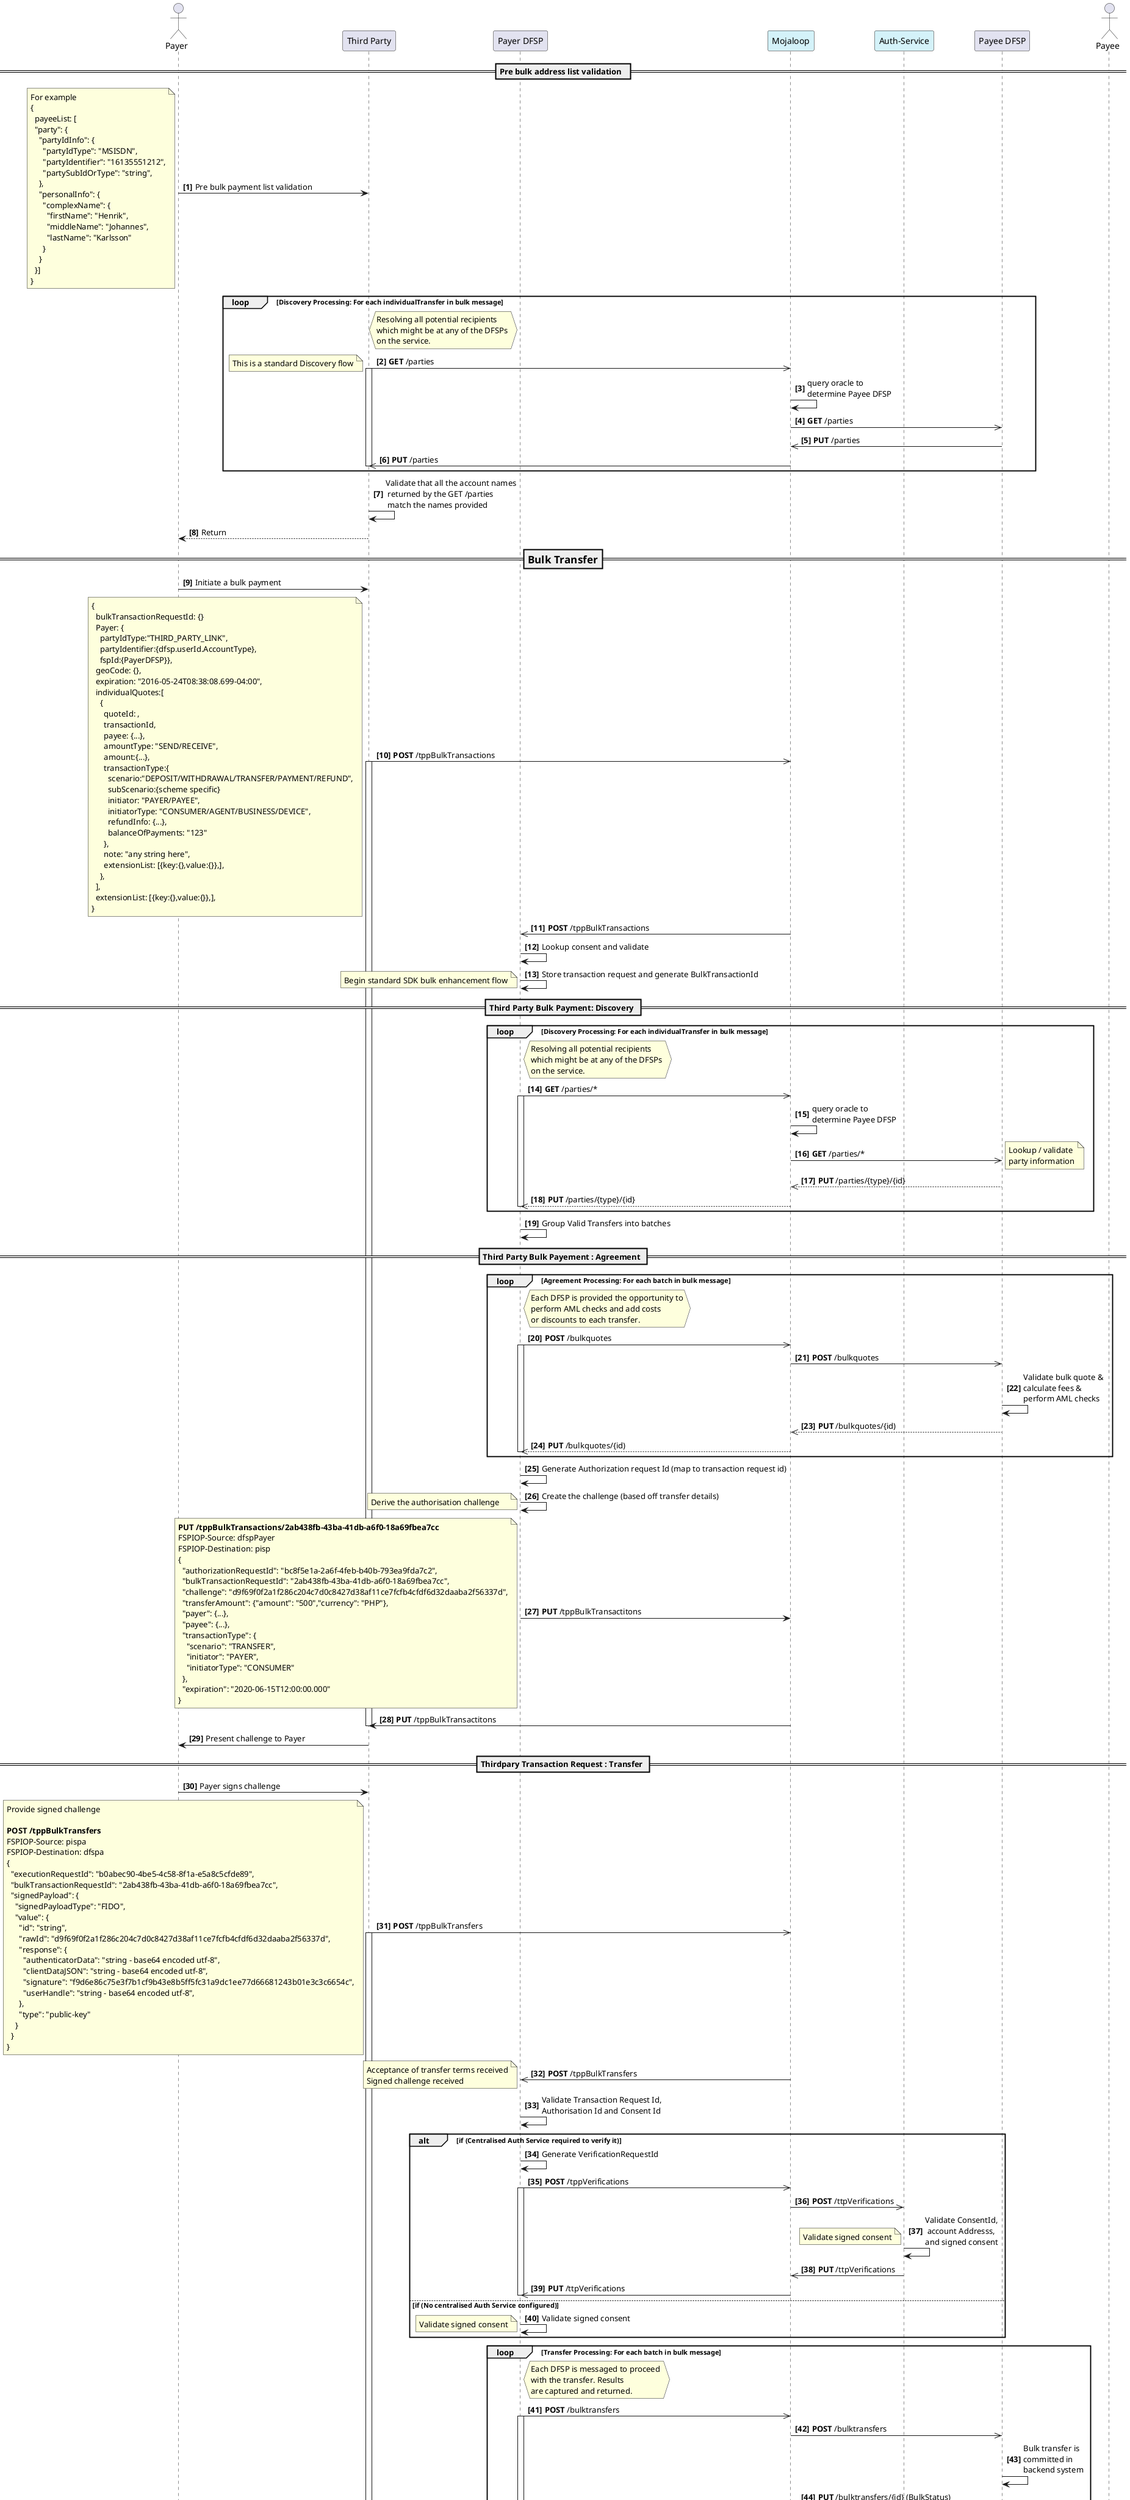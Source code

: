 @startuml
' Flows are based on the third pary API v2.0
footer Third Party Payment PISP API v2.0

actor "Payer" as Payer
participant "Third Party" as PISP
participant "Payer DFSP" as PayerDFSP
participant "Mojaloop" as Mojaloop  #d4f2f9
participant "Auth-Service" as Auth  #d4f2f9
participant "Payee DFSP" as PayeeDFSP
actor "Payee" as Payee
autonumber 1 "<b>[0]"


== Pre bulk address list validation  ==
Payer->PISP: Pre bulk payment list validation
note left
For example
{
  payeeList: [
  "party": {
    "partyIdInfo": {
      "partyIdType": "MSISDN",
      "partyIdentifier": "16135551212",
      "partySubIdOrType": "string",
    },
    "personalInfo": {
      "complexName": {
        "firstName": "Henrik",
        "middleName": "Johannes",
        "lastName": "Karlsson"
      }
    }
  }]
}
end note

loop  Discovery Processing: For each individualTransfer in bulk message
hnote left of PayerDFSP
      Resolving all potential recipients 
      which might be at any of the DFSPs 
      on the service.
end hnote

PISP->>Mojaloop: **GET** /parties
activate PISP
note left
  This is a standard Discovery flow
end note
Mojaloop->Mojaloop: query oracle to \ndetermine Payee DFSP
Mojaloop->>PayeeDFSP: **GET** /parties
PayeeDFSP->>Mojaloop: **PUT** /parties
Mojaloop->>PISP: **PUT** /parties
deactivate PISP
end 
PISP->PISP: Validate that all the account names\n returned by the GET /parties\n match the names provided

PISP-->Payer: Return 

=== Bulk Transfer ==

Payer->PISP: Initiate a bulk payment

PISP->>Mojaloop: **POST** /tppBulkTransactions
activate PISP
note left
{
  bulkTransactionRequestId: {}
  Payer: {
    partyIdType:"THIRD_PARTY_LINK",
    partyIdentifier:{dfsp.userId.AccountType},
    fspId:{PayerDFSP}},
  geoCode: {},
  expiration: "2016-05-24T08:38:08.699-04:00",
  individualQuotes:[
    {
      quoteId: ,
      transactionId,
      payee: {...},
      amountType: "SEND/RECEIVE",
      amount:{...},
      transactionType:{
        scenario:"DEPOSIT/WITHDRAWAL/TRANSFER/PAYMENT/REFUND",
        subScenario:{scheme specific}
        initiator: "PAYER/PAYEE",
        initiatorType: "CONSUMER/AGENT/BUSINESS/DEVICE",
        refundInfo: {...},
        balanceOfPayments: "123"
      },
      note: "any string here",
      extensionList: [{key:{},value:{}},],
    },
  ],
  extensionList: [{key:{},value:{}},],
}
end note
Mojaloop->>PayerDFSP: **POST** /tppBulkTransactions
PayerDFSP->PayerDFSP: Lookup consent and validate
PayerDFSP->PayerDFSP: Store transaction request and generate BulkTransactionId
note left
Begin standard SDK bulk enhancement flow
end note

== Third Party Bulk Payment: Discovery ==
loop  Discovery Processing: For each individualTransfer in bulk message
hnote right of PayerDFSP
      Resolving all potential recipients 
      which might be at any of the DFSPs 
      on the service.
end hnote
    PayerDFSP ->> Mojaloop: **GET** /parties/*
    activate PayerDFSP
    Mojaloop->Mojaloop: query oracle to \ndetermine Payee DFSP
    Mojaloop->>PayeeDFSP: **GET** /parties/*
        note right
        Lookup / validate 
        party information
        end note
      PayeeDFSP-->>Mojaloop: **PUT** /parties/{type}/{id}
    Mojaloop-->>PayerDFSP: **PUT** /parties/{type}/{id}
    deactivate PayerDFSP

end Loop

PayerDFSP->PayerDFSP: Group Valid Transfers into batches

== Third Party Bulk Payement : Agreement ==

loop Agreement Processing: For each batch in bulk message
hnote right of PayerDFSP
  Each DFSP is provided the opportunity to
  perform AML checks and add costs 
  or discounts to each transfer.
end hnote
    PayerDFSP ->> Mojaloop: **POST** /bulkquotes
    activate PayerDFSP
    Mojaloop->>PayeeDFSP: **POST** /bulkquotes
      PayeeDFSP->PayeeDFSP: Validate bulk quote & \ncalculate fees & \nperform AML checks
    PayeeDFSP-->>Mojaloop: **PUT** /bulkquotes/{id)
    Mojaloop-->>PayerDFSP: **PUT** /bulkquotes/{id)
    deactivate  PayerDFSP
end loop

PayerDFSP->PayerDFSP: Generate Authorization request Id (map to transaction request id)
  
PayerDFSP->PayerDFSP: Create the challenge (based off transfer details)
note left
 Derive the authorisation challenge    
end note

PayerDFSP->Mojaloop: **PUT** /tppBulkTransactitons
note left
**PUT /tppBulkTransactions/2ab438fb-43ba-41db-a6f0-18a69fbea7cc**
FSPIOP-Source: dfspPayer
FSPIOP-Destination: pisp
{
  "authorizationRequestId": "bc8f5e1a-2a6f-4feb-b40b-793ea9fda7c2",
  "bulkTransactionRequestId": "2ab438fb-43ba-41db-a6f0-18a69fbea7cc",
  "challenge": "d9f69f0f2a1f286c204c7d0c8427d38af11ce7fcfb4cfdf6d32daaba2f56337d",
  "transferAmount": {"amount": "500","currency": "PHP"},
  "payer": {...},
  "payee": {...},
  "transactionType": {
    "scenario": "TRANSFER",
    "initiator": "PAYER",
    "initiatorType": "CONSUMER"
  },
  "expiration": "2020-06-15T12:00:00.000"
}
end note
Mojaloop->PISP: **PUT** /tppBulkTransactitons
deactivate PISP

PISP->Payer: Present challenge to Payer

== Thirdpary Transaction Request : Transfer ==

Payer->PISP: Payer signs challenge
PISP->>Mojaloop: **POST** /tppBulkTransfers
note left
Provide signed challenge 

**POST /tppBulkTransfers**
FSPIOP-Source: pispa
FSPIOP-Destination: dfspa
{
  "executionRequestId": "b0abec90-4be5-4c58-8f1a-e5a8c5cfde89",
  "bulkTransactionRequestId": "2ab438fb-43ba-41db-a6f0-18a69fbea7cc",
  "signedPayload": {
    "signedPayloadType": "FIDO",
    "value": {
      "id": "string",
      "rawId": "d9f69f0f2a1f286c204c7d0c8427d38af11ce7fcfb4cfdf6d32daaba2f56337d",
      "response": {
        "authenticatorData": "string - base64 encoded utf-8",
        "clientDataJSON": "string - base64 encoded utf-8",
        "signature": "f9d6e86c75e3f7b1cf9b43e8b5ff5fc31a9dc1ee77d66681243b01e3c3c6654c",
        "userHandle": "string - base64 encoded utf-8",
      },
      "type": "public-key"
    }
  }
}
end note
activate PISP
Mojaloop->>PayerDFSP: **POST** /tppBulkTransfers
deactivate PayerDFSP
note left
 Acceptance of transfer terms received
 Signed challenge received 
end note
PayerDFSP->PayerDFSP: Validate Transaction Request Id, \nAuthorisation Id and Consent Id

alt if (Centralised Auth Service required to verify it)

  PayerDFSP->PayerDFSP: Generate VerificationRequestId
  PayerDFSP->>Mojaloop: **POST** /tppVerifications
  activate PayerDFSP
  Mojaloop->>Auth: **POST** /ttpVerifications
  Auth->Auth: Validate ConsentId,\n account Addresss, \nand signed consent
  note left
  Validate signed consent
  end note
  Auth->>Mojaloop: **PUT** /ttpVerifications
  Mojaloop->>PayerDFSP: **PUT** /ttpVerifications
  deactivate PayerDFSP

else if (No centralised Auth Service configured)

  PayerDFSP->PayerDFSP: Validate signed consent
  note left
  Validate signed consent
  end note

end 

loop Transfer Processing: For each batch in bulk message
  hnote right of PayerDFSP
    Each DFSP is messaged to proceed 
    with the transfer. Results 
    are captured and returned.
  end hnote
    PayerDFSP ->> Mojaloop: **POST** /bulktransfers
    activate PayerDFSP
    Mojaloop ->> PayeeDFSP: **POST** /bulktransfers
    PayeeDFSP->PayeeDFSP: Bulk transfer is \ncommitted in \nbackend system
    PayeeDFSP ->> Mojaloop: **PUT** /bulktransfers/{id} (BulkStatus)
    Mojaloop ->>PayerDFSP:**PUT** /bulktransfers/{id}
    deactivate PayerDFSP    
end loop

PayerDFSP->>Mojaloop: **PUT** /ttpBulkTransfers
Mojaloop->>PISP: **PUT** /ttpBulkTransfers
deactivate PISP
PISP-->Payer: Notify Payer that the funds have been sent

@enduml
